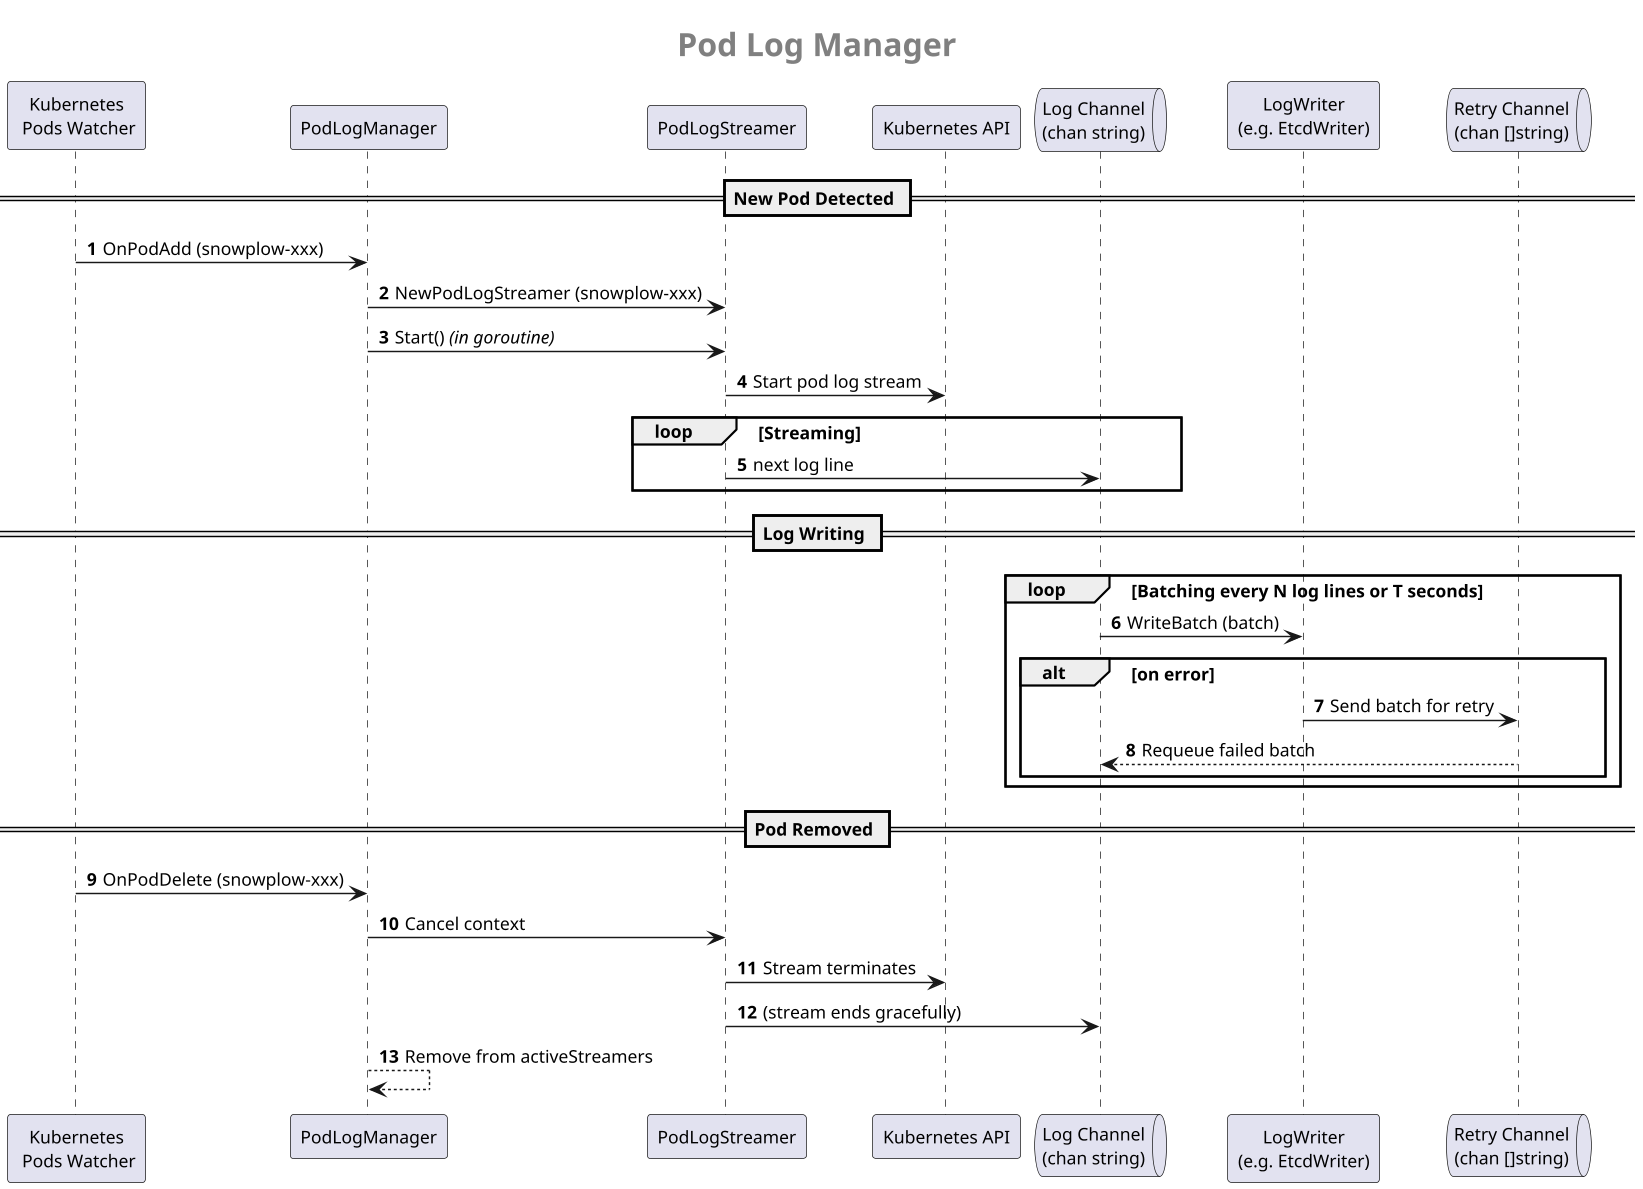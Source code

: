 @startuml "pod-log-manager-flow"


skinparam dpi 140
skinparam defaultFontName "Courier New"
skinparam defaultFontSize 12
skinparam titleFontSize 22
skinparam titleFontColor gray

title "Pod Log Manager"

participant "Kubernetes\n Pods Watcher" as Watcher
participant PodLogManager
participant PodLogStreamer
participant "Kubernetes API" as KubeAPI
queue "Log Channel\n(chan string)" as LogChan
participant "LogWriter\n(e.g. EtcdWriter)" as Writer
queue "Retry Channel\n(chan []string)" as RetryChan

autonumber

== New Pod Detected ==

Watcher -> PodLogManager : OnPodAdd (snowplow-xxx)
PodLogManager -> PodLogStreamer : NewPodLogStreamer (snowplow-xxx)
PodLogManager -> PodLogStreamer : Start() //(in goroutine)//
PodLogStreamer -> KubeAPI : Start pod log stream
loop Streaming
    PodLogStreamer -> LogChan : next log line
end

== Log Writing ==

loop Batching every N log lines or T seconds
    LogChan -> Writer : WriteBatch (batch)
    alt on error
        Writer -> RetryChan : Send batch for retry
        RetryChan --> LogChan : Requeue failed batch
    end
end

== Pod Removed ==

Watcher -> PodLogManager : OnPodDelete (snowplow-xxx)
PodLogManager -> PodLogStreamer : Cancel context
PodLogStreamer -> KubeAPI : Stream terminates
PodLogStreamer -> LogChan : (stream ends gracefully)
PodLogManager --> PodLogManager : Remove from activeStreamers

@enduml
